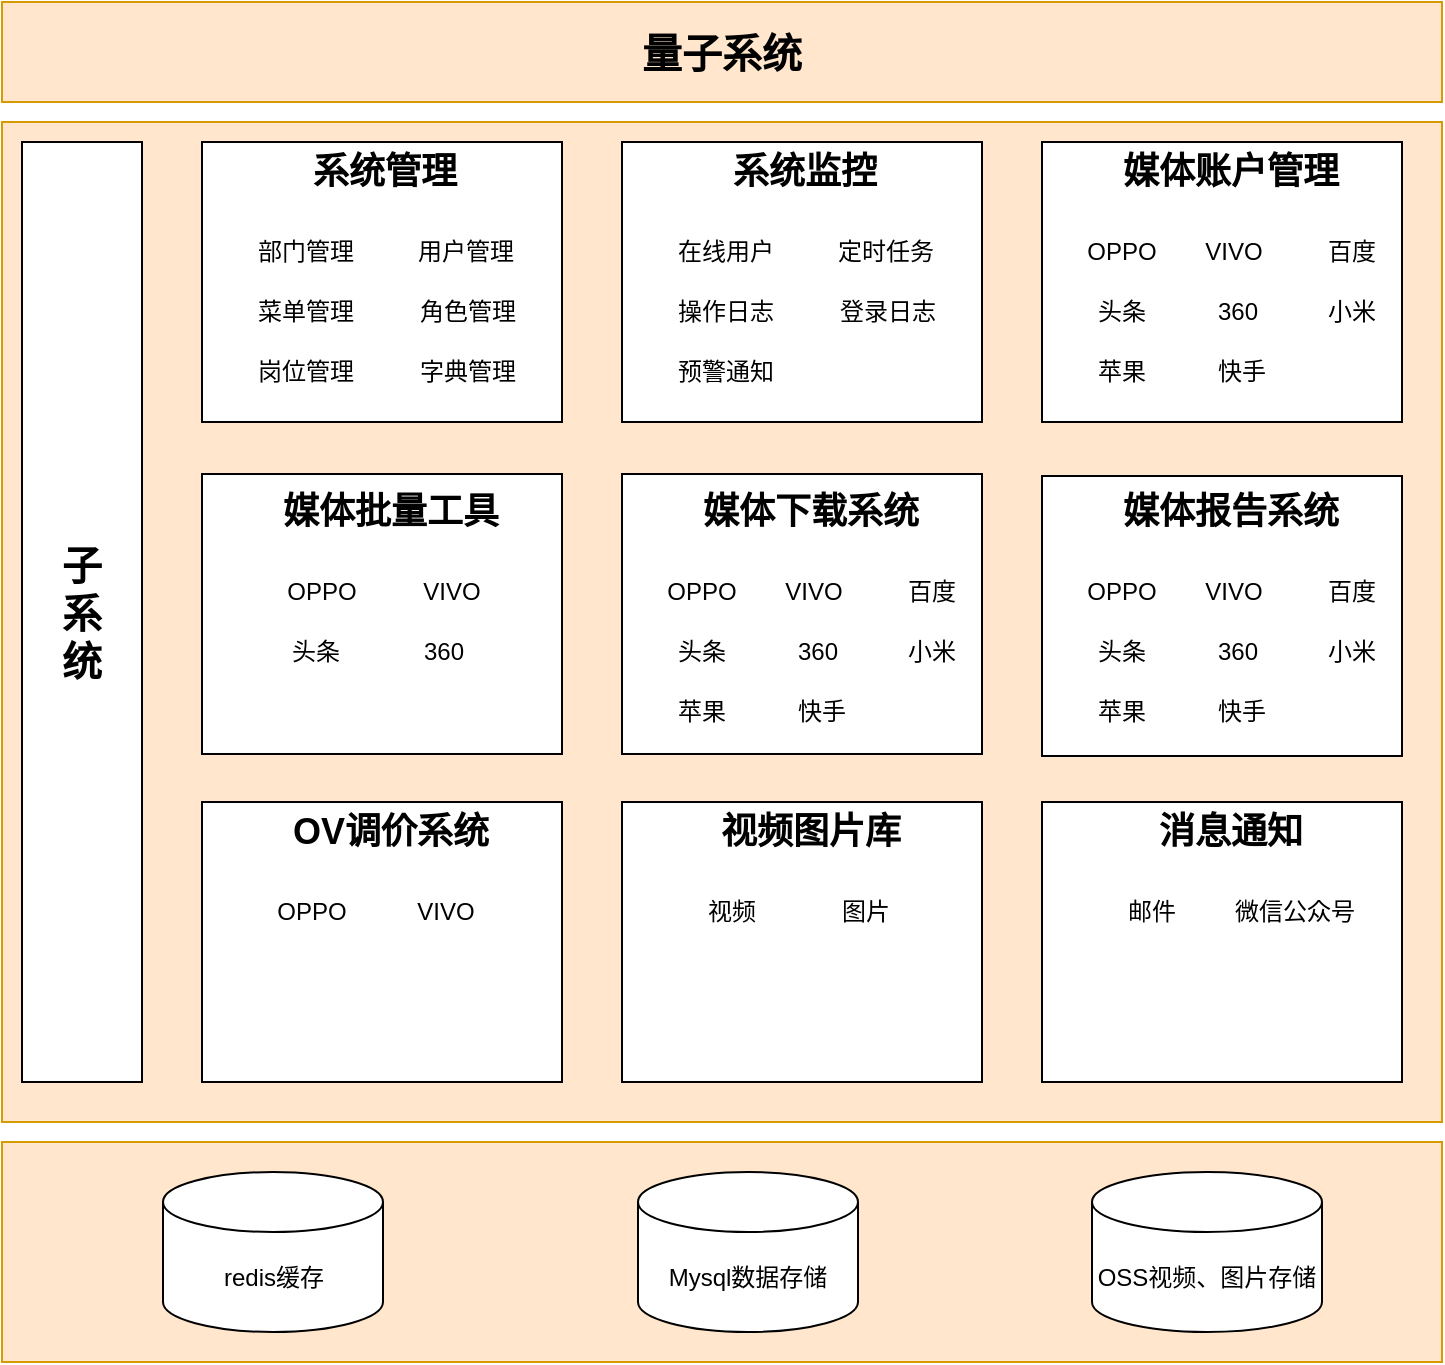 <mxfile version="21.1.1" type="github">
  <diagram name="第 1 页" id="oSzJWOyal7e8TBISS7ah">
    <mxGraphModel dx="1434" dy="740" grid="1" gridSize="10" guides="1" tooltips="1" connect="1" arrows="1" fold="1" page="1" pageScale="1" pageWidth="827" pageHeight="1169" math="0" shadow="0">
      <root>
        <mxCell id="0" />
        <mxCell id="1" parent="0" />
        <mxCell id="pdZkGYrvP2sRW-pkb2Lu-1" value="&lt;b&gt;&lt;font style=&quot;font-size: 20px;&quot;&gt;量子系统&lt;/font&gt;&lt;/b&gt;" style="rounded=0;whiteSpace=wrap;html=1;fillColor=#ffe6cc;strokeColor=#d79b00;" vertex="1" parent="1">
          <mxGeometry x="80" y="60" width="720" height="50" as="geometry" />
        </mxCell>
        <mxCell id="pdZkGYrvP2sRW-pkb2Lu-3" value="" style="rounded=0;whiteSpace=wrap;html=1;fillColor=#ffe6cc;strokeColor=#d79b00;shadow=0;horizontal=0;" vertex="1" parent="1">
          <mxGeometry x="80" y="120" width="720" height="500" as="geometry" />
        </mxCell>
        <mxCell id="pdZkGYrvP2sRW-pkb2Lu-5" value="&lt;b style=&quot;font-size: 20px;&quot;&gt;子&lt;br&gt;系&lt;br style=&quot;font-size: 20px;&quot;&gt;统&lt;/b&gt;" style="rounded=0;whiteSpace=wrap;html=1;" vertex="1" parent="1">
          <mxGeometry x="90" y="130" width="60" height="470" as="geometry" />
        </mxCell>
        <mxCell id="pdZkGYrvP2sRW-pkb2Lu-6" value="" style="rounded=0;whiteSpace=wrap;html=1;" vertex="1" parent="1">
          <mxGeometry x="180" y="130" width="180" height="140" as="geometry" />
        </mxCell>
        <mxCell id="pdZkGYrvP2sRW-pkb2Lu-7" value="系统管理" style="text;html=1;strokeColor=none;fillColor=none;align=center;verticalAlign=middle;whiteSpace=wrap;rounded=0;fontSize=18;fontStyle=1" vertex="1" parent="1">
          <mxGeometry x="229" y="130" width="85" height="30" as="geometry" />
        </mxCell>
        <mxCell id="pdZkGYrvP2sRW-pkb2Lu-8" value="部门管理" style="text;html=1;strokeColor=none;fillColor=none;align=center;verticalAlign=middle;whiteSpace=wrap;rounded=0;" vertex="1" parent="1">
          <mxGeometry x="202" y="170" width="60" height="30" as="geometry" />
        </mxCell>
        <mxCell id="pdZkGYrvP2sRW-pkb2Lu-9" value="用户管理" style="text;html=1;strokeColor=none;fillColor=none;align=center;verticalAlign=middle;whiteSpace=wrap;rounded=0;" vertex="1" parent="1">
          <mxGeometry x="282" y="170" width="60" height="30" as="geometry" />
        </mxCell>
        <mxCell id="pdZkGYrvP2sRW-pkb2Lu-10" value="菜单管理" style="text;html=1;strokeColor=none;fillColor=none;align=center;verticalAlign=middle;whiteSpace=wrap;rounded=0;" vertex="1" parent="1">
          <mxGeometry x="202" y="200" width="60" height="30" as="geometry" />
        </mxCell>
        <mxCell id="pdZkGYrvP2sRW-pkb2Lu-11" value="角色管理" style="text;html=1;strokeColor=none;fillColor=none;align=center;verticalAlign=middle;whiteSpace=wrap;rounded=0;" vertex="1" parent="1">
          <mxGeometry x="283" y="200" width="60" height="30" as="geometry" />
        </mxCell>
        <mxCell id="pdZkGYrvP2sRW-pkb2Lu-12" value="岗位管理" style="text;html=1;strokeColor=none;fillColor=none;align=center;verticalAlign=middle;whiteSpace=wrap;rounded=0;" vertex="1" parent="1">
          <mxGeometry x="202" y="230" width="60" height="30" as="geometry" />
        </mxCell>
        <mxCell id="pdZkGYrvP2sRW-pkb2Lu-13" value="字典管理" style="text;html=1;strokeColor=none;fillColor=none;align=center;verticalAlign=middle;whiteSpace=wrap;rounded=0;" vertex="1" parent="1">
          <mxGeometry x="283" y="230" width="60" height="30" as="geometry" />
        </mxCell>
        <mxCell id="pdZkGYrvP2sRW-pkb2Lu-15" value="" style="rounded=0;whiteSpace=wrap;html=1;" vertex="1" parent="1">
          <mxGeometry x="390" y="130" width="180" height="140" as="geometry" />
        </mxCell>
        <mxCell id="pdZkGYrvP2sRW-pkb2Lu-16" value="系统监控" style="text;html=1;strokeColor=none;fillColor=none;align=center;verticalAlign=middle;whiteSpace=wrap;rounded=0;fontSize=18;fontStyle=1" vertex="1" parent="1">
          <mxGeometry x="439" y="130" width="85" height="30" as="geometry" />
        </mxCell>
        <mxCell id="pdZkGYrvP2sRW-pkb2Lu-17" value="在线用户" style="text;html=1;strokeColor=none;fillColor=none;align=center;verticalAlign=middle;whiteSpace=wrap;rounded=0;" vertex="1" parent="1">
          <mxGeometry x="412" y="170" width="60" height="30" as="geometry" />
        </mxCell>
        <mxCell id="pdZkGYrvP2sRW-pkb2Lu-18" value="定时任务" style="text;html=1;strokeColor=none;fillColor=none;align=center;verticalAlign=middle;whiteSpace=wrap;rounded=0;" vertex="1" parent="1">
          <mxGeometry x="492" y="170" width="60" height="30" as="geometry" />
        </mxCell>
        <mxCell id="pdZkGYrvP2sRW-pkb2Lu-19" value="操作日志" style="text;html=1;strokeColor=none;fillColor=none;align=center;verticalAlign=middle;whiteSpace=wrap;rounded=0;" vertex="1" parent="1">
          <mxGeometry x="412" y="200" width="60" height="30" as="geometry" />
        </mxCell>
        <mxCell id="pdZkGYrvP2sRW-pkb2Lu-20" value="登录日志" style="text;html=1;strokeColor=none;fillColor=none;align=center;verticalAlign=middle;whiteSpace=wrap;rounded=0;" vertex="1" parent="1">
          <mxGeometry x="493" y="200" width="60" height="30" as="geometry" />
        </mxCell>
        <mxCell id="pdZkGYrvP2sRW-pkb2Lu-21" value="预警通知" style="text;html=1;strokeColor=none;fillColor=none;align=center;verticalAlign=middle;whiteSpace=wrap;rounded=0;" vertex="1" parent="1">
          <mxGeometry x="412" y="230" width="60" height="30" as="geometry" />
        </mxCell>
        <mxCell id="pdZkGYrvP2sRW-pkb2Lu-23" value="" style="rounded=0;whiteSpace=wrap;html=1;" vertex="1" parent="1">
          <mxGeometry x="600" y="130" width="180" height="140" as="geometry" />
        </mxCell>
        <mxCell id="pdZkGYrvP2sRW-pkb2Lu-24" value="媒体账户管理" style="text;html=1;strokeColor=none;fillColor=none;align=center;verticalAlign=middle;whiteSpace=wrap;rounded=0;fontSize=18;fontStyle=1" vertex="1" parent="1">
          <mxGeometry x="639" y="130" width="111" height="30" as="geometry" />
        </mxCell>
        <mxCell id="pdZkGYrvP2sRW-pkb2Lu-25" value="OPPO" style="text;html=1;strokeColor=none;fillColor=none;align=center;verticalAlign=middle;whiteSpace=wrap;rounded=0;" vertex="1" parent="1">
          <mxGeometry x="610" y="170" width="60" height="30" as="geometry" />
        </mxCell>
        <mxCell id="pdZkGYrvP2sRW-pkb2Lu-26" value="VIVO" style="text;html=1;strokeColor=none;fillColor=none;align=center;verticalAlign=middle;whiteSpace=wrap;rounded=0;" vertex="1" parent="1">
          <mxGeometry x="665.5" y="170" width="60" height="30" as="geometry" />
        </mxCell>
        <mxCell id="pdZkGYrvP2sRW-pkb2Lu-27" value="百度" style="text;html=1;strokeColor=none;fillColor=none;align=center;verticalAlign=middle;whiteSpace=wrap;rounded=0;" vertex="1" parent="1">
          <mxGeometry x="724.5" y="170" width="60" height="30" as="geometry" />
        </mxCell>
        <mxCell id="pdZkGYrvP2sRW-pkb2Lu-28" value="头条" style="text;html=1;strokeColor=none;fillColor=none;align=center;verticalAlign=middle;whiteSpace=wrap;rounded=0;" vertex="1" parent="1">
          <mxGeometry x="610" y="200" width="60" height="30" as="geometry" />
        </mxCell>
        <mxCell id="pdZkGYrvP2sRW-pkb2Lu-29" value="360" style="text;html=1;strokeColor=none;fillColor=none;align=center;verticalAlign=middle;whiteSpace=wrap;rounded=0;" vertex="1" parent="1">
          <mxGeometry x="667.5" y="200" width="60" height="30" as="geometry" />
        </mxCell>
        <mxCell id="pdZkGYrvP2sRW-pkb2Lu-30" value="小米" style="text;html=1;strokeColor=none;fillColor=none;align=center;verticalAlign=middle;whiteSpace=wrap;rounded=0;" vertex="1" parent="1">
          <mxGeometry x="724.5" y="200" width="60" height="30" as="geometry" />
        </mxCell>
        <mxCell id="pdZkGYrvP2sRW-pkb2Lu-31" value="苹果" style="text;html=1;strokeColor=none;fillColor=none;align=center;verticalAlign=middle;whiteSpace=wrap;rounded=0;" vertex="1" parent="1">
          <mxGeometry x="610" y="230" width="60" height="30" as="geometry" />
        </mxCell>
        <mxCell id="pdZkGYrvP2sRW-pkb2Lu-32" value="快手" style="text;html=1;strokeColor=none;fillColor=none;align=center;verticalAlign=middle;whiteSpace=wrap;rounded=0;" vertex="1" parent="1">
          <mxGeometry x="670" y="230" width="60" height="30" as="geometry" />
        </mxCell>
        <mxCell id="pdZkGYrvP2sRW-pkb2Lu-33" value="" style="rounded=0;whiteSpace=wrap;html=1;" vertex="1" parent="1">
          <mxGeometry x="180" y="296" width="180" height="140" as="geometry" />
        </mxCell>
        <mxCell id="pdZkGYrvP2sRW-pkb2Lu-34" value="媒体批量工具" style="text;html=1;strokeColor=none;fillColor=none;align=center;verticalAlign=middle;whiteSpace=wrap;rounded=0;fontSize=18;fontStyle=1" vertex="1" parent="1">
          <mxGeometry x="219" y="300" width="111" height="30" as="geometry" />
        </mxCell>
        <mxCell id="pdZkGYrvP2sRW-pkb2Lu-35" value="OPPO" style="text;html=1;strokeColor=none;fillColor=none;align=center;verticalAlign=middle;whiteSpace=wrap;rounded=0;" vertex="1" parent="1">
          <mxGeometry x="210" y="340" width="60" height="30" as="geometry" />
        </mxCell>
        <mxCell id="pdZkGYrvP2sRW-pkb2Lu-36" value="VIVO" style="text;html=1;strokeColor=none;fillColor=none;align=center;verticalAlign=middle;whiteSpace=wrap;rounded=0;" vertex="1" parent="1">
          <mxGeometry x="274.5" y="340" width="60" height="30" as="geometry" />
        </mxCell>
        <mxCell id="pdZkGYrvP2sRW-pkb2Lu-38" value="头条" style="text;html=1;strokeColor=none;fillColor=none;align=center;verticalAlign=middle;whiteSpace=wrap;rounded=0;" vertex="1" parent="1">
          <mxGeometry x="207" y="370" width="60" height="30" as="geometry" />
        </mxCell>
        <mxCell id="pdZkGYrvP2sRW-pkb2Lu-39" value="360" style="text;html=1;strokeColor=none;fillColor=none;align=center;verticalAlign=middle;whiteSpace=wrap;rounded=0;" vertex="1" parent="1">
          <mxGeometry x="270.5" y="370" width="60" height="30" as="geometry" />
        </mxCell>
        <mxCell id="pdZkGYrvP2sRW-pkb2Lu-43" value="" style="rounded=0;whiteSpace=wrap;html=1;" vertex="1" parent="1">
          <mxGeometry x="390" y="296" width="180" height="140" as="geometry" />
        </mxCell>
        <mxCell id="pdZkGYrvP2sRW-pkb2Lu-44" value="媒体下载系统" style="text;html=1;strokeColor=none;fillColor=none;align=center;verticalAlign=middle;whiteSpace=wrap;rounded=0;fontSize=18;fontStyle=1" vertex="1" parent="1">
          <mxGeometry x="429" y="300" width="111" height="30" as="geometry" />
        </mxCell>
        <mxCell id="pdZkGYrvP2sRW-pkb2Lu-45" value="OPPO" style="text;html=1;strokeColor=none;fillColor=none;align=center;verticalAlign=middle;whiteSpace=wrap;rounded=0;" vertex="1" parent="1">
          <mxGeometry x="400" y="340" width="60" height="30" as="geometry" />
        </mxCell>
        <mxCell id="pdZkGYrvP2sRW-pkb2Lu-46" value="VIVO" style="text;html=1;strokeColor=none;fillColor=none;align=center;verticalAlign=middle;whiteSpace=wrap;rounded=0;" vertex="1" parent="1">
          <mxGeometry x="455.5" y="340" width="60" height="30" as="geometry" />
        </mxCell>
        <mxCell id="pdZkGYrvP2sRW-pkb2Lu-47" value="百度" style="text;html=1;strokeColor=none;fillColor=none;align=center;verticalAlign=middle;whiteSpace=wrap;rounded=0;" vertex="1" parent="1">
          <mxGeometry x="514.5" y="340" width="60" height="30" as="geometry" />
        </mxCell>
        <mxCell id="pdZkGYrvP2sRW-pkb2Lu-48" value="头条" style="text;html=1;strokeColor=none;fillColor=none;align=center;verticalAlign=middle;whiteSpace=wrap;rounded=0;" vertex="1" parent="1">
          <mxGeometry x="400" y="370" width="60" height="30" as="geometry" />
        </mxCell>
        <mxCell id="pdZkGYrvP2sRW-pkb2Lu-49" value="360" style="text;html=1;strokeColor=none;fillColor=none;align=center;verticalAlign=middle;whiteSpace=wrap;rounded=0;" vertex="1" parent="1">
          <mxGeometry x="457.5" y="370" width="60" height="30" as="geometry" />
        </mxCell>
        <mxCell id="pdZkGYrvP2sRW-pkb2Lu-50" value="小米" style="text;html=1;strokeColor=none;fillColor=none;align=center;verticalAlign=middle;whiteSpace=wrap;rounded=0;" vertex="1" parent="1">
          <mxGeometry x="514.5" y="370" width="60" height="30" as="geometry" />
        </mxCell>
        <mxCell id="pdZkGYrvP2sRW-pkb2Lu-51" value="苹果" style="text;html=1;strokeColor=none;fillColor=none;align=center;verticalAlign=middle;whiteSpace=wrap;rounded=0;" vertex="1" parent="1">
          <mxGeometry x="400" y="400" width="60" height="30" as="geometry" />
        </mxCell>
        <mxCell id="pdZkGYrvP2sRW-pkb2Lu-52" value="快手" style="text;html=1;strokeColor=none;fillColor=none;align=center;verticalAlign=middle;whiteSpace=wrap;rounded=0;" vertex="1" parent="1">
          <mxGeometry x="460" y="400" width="60" height="30" as="geometry" />
        </mxCell>
        <mxCell id="pdZkGYrvP2sRW-pkb2Lu-53" value="" style="rounded=0;whiteSpace=wrap;html=1;" vertex="1" parent="1">
          <mxGeometry x="600" y="297" width="180" height="140" as="geometry" />
        </mxCell>
        <mxCell id="pdZkGYrvP2sRW-pkb2Lu-54" value="媒体报告系统" style="text;html=1;strokeColor=none;fillColor=none;align=center;verticalAlign=middle;whiteSpace=wrap;rounded=0;fontSize=18;fontStyle=1" vertex="1" parent="1">
          <mxGeometry x="639" y="300" width="111" height="30" as="geometry" />
        </mxCell>
        <mxCell id="pdZkGYrvP2sRW-pkb2Lu-55" value="OPPO" style="text;html=1;strokeColor=none;fillColor=none;align=center;verticalAlign=middle;whiteSpace=wrap;rounded=0;" vertex="1" parent="1">
          <mxGeometry x="610" y="340" width="60" height="30" as="geometry" />
        </mxCell>
        <mxCell id="pdZkGYrvP2sRW-pkb2Lu-56" value="VIVO" style="text;html=1;strokeColor=none;fillColor=none;align=center;verticalAlign=middle;whiteSpace=wrap;rounded=0;" vertex="1" parent="1">
          <mxGeometry x="665.5" y="340" width="60" height="30" as="geometry" />
        </mxCell>
        <mxCell id="pdZkGYrvP2sRW-pkb2Lu-57" value="百度" style="text;html=1;strokeColor=none;fillColor=none;align=center;verticalAlign=middle;whiteSpace=wrap;rounded=0;" vertex="1" parent="1">
          <mxGeometry x="724.5" y="340" width="60" height="30" as="geometry" />
        </mxCell>
        <mxCell id="pdZkGYrvP2sRW-pkb2Lu-58" value="头条" style="text;html=1;strokeColor=none;fillColor=none;align=center;verticalAlign=middle;whiteSpace=wrap;rounded=0;" vertex="1" parent="1">
          <mxGeometry x="610" y="370" width="60" height="30" as="geometry" />
        </mxCell>
        <mxCell id="pdZkGYrvP2sRW-pkb2Lu-59" value="360" style="text;html=1;strokeColor=none;fillColor=none;align=center;verticalAlign=middle;whiteSpace=wrap;rounded=0;" vertex="1" parent="1">
          <mxGeometry x="667.5" y="370" width="60" height="30" as="geometry" />
        </mxCell>
        <mxCell id="pdZkGYrvP2sRW-pkb2Lu-60" value="小米" style="text;html=1;strokeColor=none;fillColor=none;align=center;verticalAlign=middle;whiteSpace=wrap;rounded=0;" vertex="1" parent="1">
          <mxGeometry x="724.5" y="370" width="60" height="30" as="geometry" />
        </mxCell>
        <mxCell id="pdZkGYrvP2sRW-pkb2Lu-61" value="苹果" style="text;html=1;strokeColor=none;fillColor=none;align=center;verticalAlign=middle;whiteSpace=wrap;rounded=0;" vertex="1" parent="1">
          <mxGeometry x="610" y="400" width="60" height="30" as="geometry" />
        </mxCell>
        <mxCell id="pdZkGYrvP2sRW-pkb2Lu-62" value="快手" style="text;html=1;strokeColor=none;fillColor=none;align=center;verticalAlign=middle;whiteSpace=wrap;rounded=0;" vertex="1" parent="1">
          <mxGeometry x="670" y="400" width="60" height="30" as="geometry" />
        </mxCell>
        <mxCell id="pdZkGYrvP2sRW-pkb2Lu-63" value="" style="rounded=0;whiteSpace=wrap;html=1;" vertex="1" parent="1">
          <mxGeometry x="180" y="460" width="180" height="140" as="geometry" />
        </mxCell>
        <mxCell id="pdZkGYrvP2sRW-pkb2Lu-64" value="OV调价系统" style="text;html=1;strokeColor=none;fillColor=none;align=center;verticalAlign=middle;whiteSpace=wrap;rounded=0;fontSize=18;fontStyle=1" vertex="1" parent="1">
          <mxGeometry x="219" y="460" width="111" height="30" as="geometry" />
        </mxCell>
        <mxCell id="pdZkGYrvP2sRW-pkb2Lu-65" value="OPPO" style="text;html=1;strokeColor=none;fillColor=none;align=center;verticalAlign=middle;whiteSpace=wrap;rounded=0;" vertex="1" parent="1">
          <mxGeometry x="205" y="500" width="60" height="30" as="geometry" />
        </mxCell>
        <mxCell id="pdZkGYrvP2sRW-pkb2Lu-66" value="VIVO" style="text;html=1;strokeColor=none;fillColor=none;align=center;verticalAlign=middle;whiteSpace=wrap;rounded=0;" vertex="1" parent="1">
          <mxGeometry x="271.5" y="500" width="60" height="30" as="geometry" />
        </mxCell>
        <mxCell id="pdZkGYrvP2sRW-pkb2Lu-78" value="" style="rounded=0;whiteSpace=wrap;html=1;" vertex="1" parent="1">
          <mxGeometry x="390" y="460" width="180" height="140" as="geometry" />
        </mxCell>
        <mxCell id="pdZkGYrvP2sRW-pkb2Lu-79" value="视频图片库" style="text;html=1;strokeColor=none;fillColor=none;align=center;verticalAlign=middle;whiteSpace=wrap;rounded=0;fontSize=18;fontStyle=1" vertex="1" parent="1">
          <mxGeometry x="429" y="460" width="111" height="30" as="geometry" />
        </mxCell>
        <mxCell id="pdZkGYrvP2sRW-pkb2Lu-80" value="视频" style="text;html=1;strokeColor=none;fillColor=none;align=center;verticalAlign=middle;whiteSpace=wrap;rounded=0;" vertex="1" parent="1">
          <mxGeometry x="415" y="500" width="60" height="30" as="geometry" />
        </mxCell>
        <mxCell id="pdZkGYrvP2sRW-pkb2Lu-81" value="图片" style="text;html=1;strokeColor=none;fillColor=none;align=center;verticalAlign=middle;whiteSpace=wrap;rounded=0;" vertex="1" parent="1">
          <mxGeometry x="481.5" y="500" width="60" height="30" as="geometry" />
        </mxCell>
        <mxCell id="pdZkGYrvP2sRW-pkb2Lu-83" value="" style="rounded=0;whiteSpace=wrap;html=1;" vertex="1" parent="1">
          <mxGeometry x="600" y="460" width="180" height="140" as="geometry" />
        </mxCell>
        <mxCell id="pdZkGYrvP2sRW-pkb2Lu-84" value="消息通知" style="text;html=1;strokeColor=none;fillColor=none;align=center;verticalAlign=middle;whiteSpace=wrap;rounded=0;fontSize=18;fontStyle=1" vertex="1" parent="1">
          <mxGeometry x="639" y="460" width="111" height="30" as="geometry" />
        </mxCell>
        <mxCell id="pdZkGYrvP2sRW-pkb2Lu-85" value="邮件" style="text;html=1;strokeColor=none;fillColor=none;align=center;verticalAlign=middle;whiteSpace=wrap;rounded=0;" vertex="1" parent="1">
          <mxGeometry x="625" y="500" width="60" height="30" as="geometry" />
        </mxCell>
        <mxCell id="pdZkGYrvP2sRW-pkb2Lu-86" value="微信公众号" style="text;html=1;strokeColor=none;fillColor=none;align=center;verticalAlign=middle;whiteSpace=wrap;rounded=0;" vertex="1" parent="1">
          <mxGeometry x="691.5" y="500" width="68.5" height="30" as="geometry" />
        </mxCell>
        <mxCell id="pdZkGYrvP2sRW-pkb2Lu-87" value="" style="rounded=0;whiteSpace=wrap;html=1;fillColor=#ffe6cc;strokeColor=#d79b00;" vertex="1" parent="1">
          <mxGeometry x="80" y="630" width="720" height="110" as="geometry" />
        </mxCell>
        <mxCell id="pdZkGYrvP2sRW-pkb2Lu-88" value="redis缓存" style="shape=cylinder3;whiteSpace=wrap;html=1;boundedLbl=1;backgroundOutline=1;size=15;" vertex="1" parent="1">
          <mxGeometry x="160.5" y="645" width="110" height="80" as="geometry" />
        </mxCell>
        <mxCell id="pdZkGYrvP2sRW-pkb2Lu-89" value="Mysql数据存储" style="shape=cylinder3;whiteSpace=wrap;html=1;boundedLbl=1;backgroundOutline=1;size=15;" vertex="1" parent="1">
          <mxGeometry x="398" y="645" width="110" height="80" as="geometry" />
        </mxCell>
        <mxCell id="pdZkGYrvP2sRW-pkb2Lu-90" value="OSS视频、图片存储" style="shape=cylinder3;whiteSpace=wrap;html=1;boundedLbl=1;backgroundOutline=1;size=15;" vertex="1" parent="1">
          <mxGeometry x="625" y="645" width="115" height="80" as="geometry" />
        </mxCell>
      </root>
    </mxGraphModel>
  </diagram>
</mxfile>
